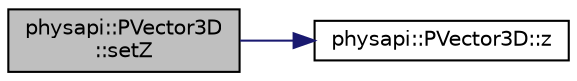 digraph "physapi::PVector3D::setZ"
{
 // LATEX_PDF_SIZE
  edge [fontname="Helvetica",fontsize="10",labelfontname="Helvetica",labelfontsize="10"];
  node [fontname="Helvetica",fontsize="10",shape=record];
  rankdir="LR";
  Node1 [label="physapi::PVector3D\l::setZ",height=0.2,width=0.4,color="black", fillcolor="grey75", style="filled", fontcolor="black",tooltip="Set a new z coordinate."];
  Node1 -> Node2 [color="midnightblue",fontsize="10",style="solid",fontname="Helvetica"];
  Node2 [label="physapi::PVector3D::z",height=0.2,width=0.4,color="black", fillcolor="white", style="filled",URL="$classphysapi_1_1_p_vector3_d.html#a3140f0ae110d7b6342950d8a392ae243",tooltip="Get the z coordinate."];
}
